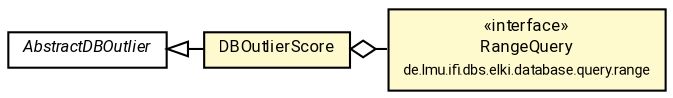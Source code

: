 #!/usr/local/bin/dot
#
# Class diagram 
# Generated by UMLGraph version R5_7_2-60-g0e99a6 (http://www.spinellis.gr/umlgraph/)
#

digraph G {
	graph [fontnames="svg"]
	edge [fontname="Roboto",fontsize=7,labelfontname="Roboto",labelfontsize=7,color="black"];
	node [fontname="Roboto",fontcolor="black",fontsize=8,shape=plaintext,margin=0,width=0,height=0];
	nodesep=0.15;
	ranksep=0.25;
	rankdir=LR;
	// de.lmu.ifi.dbs.elki.database.query.range.RangeQuery<O>
	c3066650 [label=<<table title="de.lmu.ifi.dbs.elki.database.query.range.RangeQuery" border="0" cellborder="1" cellspacing="0" cellpadding="2" bgcolor="LemonChiffon" href="../../../database/query/range/RangeQuery.html" target="_parent">
		<tr><td><table border="0" cellspacing="0" cellpadding="1">
		<tr><td align="center" balign="center"> &#171;interface&#187; </td></tr>
		<tr><td align="center" balign="center"> <font face="Roboto">RangeQuery</font> </td></tr>
		<tr><td align="center" balign="center"> <font face="Roboto" point-size="7.0">de.lmu.ifi.dbs.elki.database.query.range</font> </td></tr>
		</table></td></tr>
		</table>>, URL="../../../database/query/range/RangeQuery.html"];
	// de.lmu.ifi.dbs.elki.algorithm.outlier.distance.AbstractDBOutlier<O>
	c3068514 [label=<<table title="de.lmu.ifi.dbs.elki.algorithm.outlier.distance.AbstractDBOutlier" border="0" cellborder="1" cellspacing="0" cellpadding="2" href="AbstractDBOutlier.html" target="_parent">
		<tr><td><table border="0" cellspacing="0" cellpadding="1">
		<tr><td align="center" balign="center"> <font face="Roboto"><i>AbstractDBOutlier</i></font> </td></tr>
		</table></td></tr>
		</table>>, URL="AbstractDBOutlier.html"];
	// de.lmu.ifi.dbs.elki.algorithm.outlier.distance.DBOutlierScore<O>
	c3068524 [label=<<table title="de.lmu.ifi.dbs.elki.algorithm.outlier.distance.DBOutlierScore" border="0" cellborder="1" cellspacing="0" cellpadding="2" bgcolor="lemonChiffon" href="DBOutlierScore.html" target="_parent">
		<tr><td><table border="0" cellspacing="0" cellpadding="1">
		<tr><td align="center" balign="center"> <font face="Roboto">DBOutlierScore</font> </td></tr>
		</table></td></tr>
		</table>>, URL="DBOutlierScore.html"];
	// de.lmu.ifi.dbs.elki.algorithm.outlier.distance.DBOutlierScore<O> extends de.lmu.ifi.dbs.elki.algorithm.outlier.distance.AbstractDBOutlier<O>
	c3068514 -> c3068524 [arrowtail=empty,dir=back,weight=10];
	// de.lmu.ifi.dbs.elki.algorithm.outlier.distance.DBOutlierScore<O> has de.lmu.ifi.dbs.elki.database.query.range.RangeQuery<O>
	c3068524 -> c3066650 [arrowhead=none,arrowtail=ediamond,dir=back,weight=4];
}

